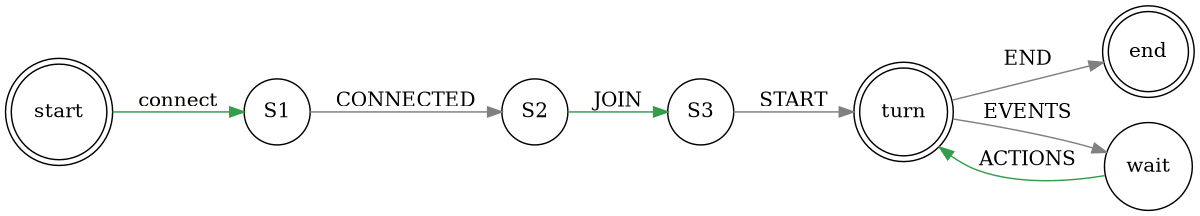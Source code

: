 # dot -Tpng client-automaton.dot > client-automaton.png
digraph client_automaton {
    rankdir=LR;
    size="8,5";
    node [shape = doublecircle]; "start" "turn" "end";
    node [shape = circle];
    start -> S1      [ label = "connect"; color = "#349c4a" ];
    S1 -> S2         [ label = "CONNECTED"; color = "#808080" ];
    S2 -> S3         [ label = "JOIN"; color = "#349c4a" ]
    S3 -> "turn"     [ label = "START"; color = "#808080" ];
    "turn" -> "wait" [ label = "EVENTS"; color = "#808080" ];
    "wait" -> "turn" [ label = "ACTIONS"; color = "#349c4a" ];
    "turn" -> "end"  [ label = "END"; color = "#808080" ];
}
